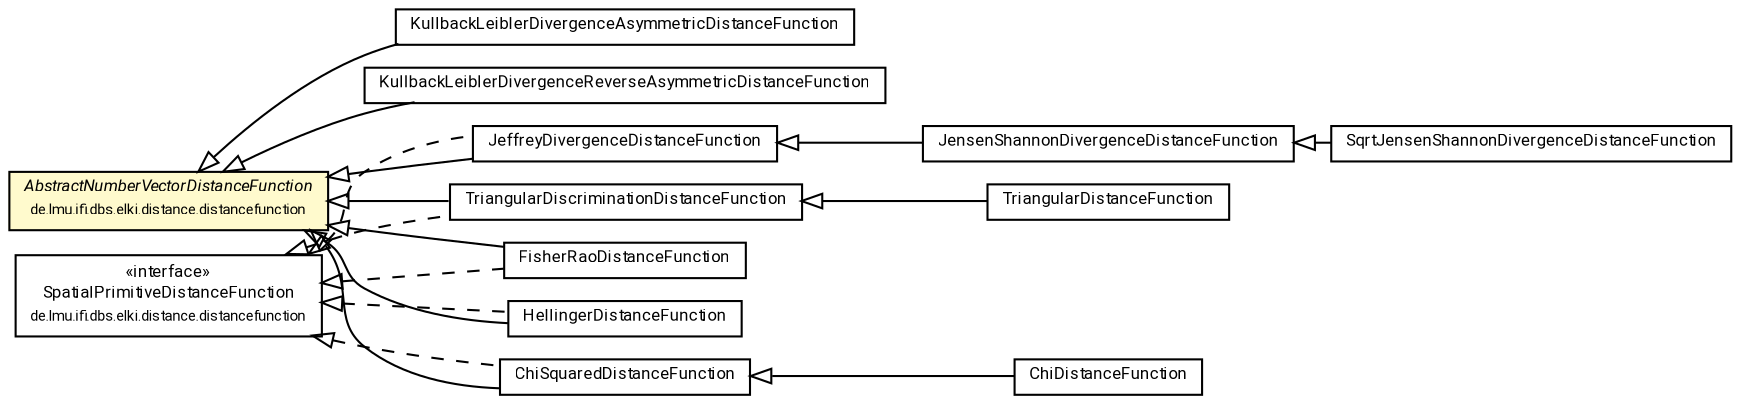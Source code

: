 #!/usr/local/bin/dot
#
# Class diagram 
# Generated by UMLGraph version R5_7_2-60-g0e99a6 (http://www.spinellis.gr/umlgraph/)
#

digraph G {
	graph [fontnames="svg"]
	edge [fontname="Roboto",fontsize=7,labelfontname="Roboto",labelfontsize=7,color="black"];
	node [fontname="Roboto",fontcolor="black",fontsize=8,shape=plaintext,margin=0,width=0,height=0];
	nodesep=0.15;
	ranksep=0.25;
	rankdir=LR;
	// de.lmu.ifi.dbs.elki.distance.distancefunction.SpatialPrimitiveDistanceFunction<V extends de.lmu.ifi.dbs.elki.data.spatial.SpatialComparable>
	c423106 [label=<<table title="de.lmu.ifi.dbs.elki.distance.distancefunction.SpatialPrimitiveDistanceFunction" border="0" cellborder="1" cellspacing="0" cellpadding="2" href="../SpatialPrimitiveDistanceFunction.html" target="_parent">
		<tr><td><table border="0" cellspacing="0" cellpadding="1">
		<tr><td align="center" balign="center"> &#171;interface&#187; </td></tr>
		<tr><td align="center" balign="center"> <font face="Roboto">SpatialPrimitiveDistanceFunction</font> </td></tr>
		<tr><td align="center" balign="center"> <font face="Roboto" point-size="7.0">de.lmu.ifi.dbs.elki.distance.distancefunction</font> </td></tr>
		</table></td></tr>
		</table>>, URL="../SpatialPrimitiveDistanceFunction.html"];
	// de.lmu.ifi.dbs.elki.distance.distancefunction.probabilistic.FisherRaoDistanceFunction
	c423433 [label=<<table title="de.lmu.ifi.dbs.elki.distance.distancefunction.probabilistic.FisherRaoDistanceFunction" border="0" cellborder="1" cellspacing="0" cellpadding="2" href="FisherRaoDistanceFunction.html" target="_parent">
		<tr><td><table border="0" cellspacing="0" cellpadding="1">
		<tr><td align="center" balign="center"> <font face="Roboto">FisherRaoDistanceFunction</font> </td></tr>
		</table></td></tr>
		</table>>, URL="FisherRaoDistanceFunction.html"];
	// de.lmu.ifi.dbs.elki.distance.distancefunction.probabilistic.KullbackLeiblerDivergenceReverseAsymmetricDistanceFunction
	c423435 [label=<<table title="de.lmu.ifi.dbs.elki.distance.distancefunction.probabilistic.KullbackLeiblerDivergenceReverseAsymmetricDistanceFunction" border="0" cellborder="1" cellspacing="0" cellpadding="2" href="KullbackLeiblerDivergenceReverseAsymmetricDistanceFunction.html" target="_parent">
		<tr><td><table border="0" cellspacing="0" cellpadding="1">
		<tr><td align="center" balign="center"> <font face="Roboto">KullbackLeiblerDivergenceReverseAsymmetricDistanceFunction</font> </td></tr>
		</table></td></tr>
		</table>>, URL="KullbackLeiblerDivergenceReverseAsymmetricDistanceFunction.html"];
	// de.lmu.ifi.dbs.elki.distance.distancefunction.probabilistic.HellingerDistanceFunction
	c423437 [label=<<table title="de.lmu.ifi.dbs.elki.distance.distancefunction.probabilistic.HellingerDistanceFunction" border="0" cellborder="1" cellspacing="0" cellpadding="2" href="HellingerDistanceFunction.html" target="_parent">
		<tr><td><table border="0" cellspacing="0" cellpadding="1">
		<tr><td align="center" balign="center"> <font face="Roboto">HellingerDistanceFunction</font> </td></tr>
		</table></td></tr>
		</table>>, URL="HellingerDistanceFunction.html"];
	// de.lmu.ifi.dbs.elki.distance.distancefunction.probabilistic.ChiDistanceFunction
	c423439 [label=<<table title="de.lmu.ifi.dbs.elki.distance.distancefunction.probabilistic.ChiDistanceFunction" border="0" cellborder="1" cellspacing="0" cellpadding="2" href="ChiDistanceFunction.html" target="_parent">
		<tr><td><table border="0" cellspacing="0" cellpadding="1">
		<tr><td align="center" balign="center"> <font face="Roboto">ChiDistanceFunction</font> </td></tr>
		</table></td></tr>
		</table>>, URL="ChiDistanceFunction.html"];
	// de.lmu.ifi.dbs.elki.distance.distancefunction.probabilistic.KullbackLeiblerDivergenceAsymmetricDistanceFunction
	c423441 [label=<<table title="de.lmu.ifi.dbs.elki.distance.distancefunction.probabilistic.KullbackLeiblerDivergenceAsymmetricDistanceFunction" border="0" cellborder="1" cellspacing="0" cellpadding="2" href="KullbackLeiblerDivergenceAsymmetricDistanceFunction.html" target="_parent">
		<tr><td><table border="0" cellspacing="0" cellpadding="1">
		<tr><td align="center" balign="center"> <font face="Roboto">KullbackLeiblerDivergenceAsymmetricDistanceFunction</font> </td></tr>
		</table></td></tr>
		</table>>, URL="KullbackLeiblerDivergenceAsymmetricDistanceFunction.html"];
	// de.lmu.ifi.dbs.elki.distance.distancefunction.probabilistic.JeffreyDivergenceDistanceFunction
	c423443 [label=<<table title="de.lmu.ifi.dbs.elki.distance.distancefunction.probabilistic.JeffreyDivergenceDistanceFunction" border="0" cellborder="1" cellspacing="0" cellpadding="2" href="JeffreyDivergenceDistanceFunction.html" target="_parent">
		<tr><td><table border="0" cellspacing="0" cellpadding="1">
		<tr><td align="center" balign="center"> <font face="Roboto">JeffreyDivergenceDistanceFunction</font> </td></tr>
		</table></td></tr>
		</table>>, URL="JeffreyDivergenceDistanceFunction.html"];
	// de.lmu.ifi.dbs.elki.distance.distancefunction.probabilistic.TriangularDiscriminationDistanceFunction
	c423445 [label=<<table title="de.lmu.ifi.dbs.elki.distance.distancefunction.probabilistic.TriangularDiscriminationDistanceFunction" border="0" cellborder="1" cellspacing="0" cellpadding="2" href="TriangularDiscriminationDistanceFunction.html" target="_parent">
		<tr><td><table border="0" cellspacing="0" cellpadding="1">
		<tr><td align="center" balign="center"> <font face="Roboto">TriangularDiscriminationDistanceFunction</font> </td></tr>
		</table></td></tr>
		</table>>, URL="TriangularDiscriminationDistanceFunction.html"];
	// de.lmu.ifi.dbs.elki.distance.distancefunction.probabilistic.ChiSquaredDistanceFunction
	c423447 [label=<<table title="de.lmu.ifi.dbs.elki.distance.distancefunction.probabilistic.ChiSquaredDistanceFunction" border="0" cellborder="1" cellspacing="0" cellpadding="2" href="ChiSquaredDistanceFunction.html" target="_parent">
		<tr><td><table border="0" cellspacing="0" cellpadding="1">
		<tr><td align="center" balign="center"> <font face="Roboto">ChiSquaredDistanceFunction</font> </td></tr>
		</table></td></tr>
		</table>>, URL="ChiSquaredDistanceFunction.html"];
	// de.lmu.ifi.dbs.elki.distance.distancefunction.probabilistic.TriangularDistanceFunction
	c423449 [label=<<table title="de.lmu.ifi.dbs.elki.distance.distancefunction.probabilistic.TriangularDistanceFunction" border="0" cellborder="1" cellspacing="0" cellpadding="2" href="TriangularDistanceFunction.html" target="_parent">
		<tr><td><table border="0" cellspacing="0" cellpadding="1">
		<tr><td align="center" balign="center"> <font face="Roboto">TriangularDistanceFunction</font> </td></tr>
		</table></td></tr>
		</table>>, URL="TriangularDistanceFunction.html"];
	// de.lmu.ifi.dbs.elki.distance.distancefunction.probabilistic.JensenShannonDivergenceDistanceFunction
	c423451 [label=<<table title="de.lmu.ifi.dbs.elki.distance.distancefunction.probabilistic.JensenShannonDivergenceDistanceFunction" border="0" cellborder="1" cellspacing="0" cellpadding="2" href="JensenShannonDivergenceDistanceFunction.html" target="_parent">
		<tr><td><table border="0" cellspacing="0" cellpadding="1">
		<tr><td align="center" balign="center"> <font face="Roboto">JensenShannonDivergenceDistanceFunction</font> </td></tr>
		</table></td></tr>
		</table>>, URL="JensenShannonDivergenceDistanceFunction.html"];
	// de.lmu.ifi.dbs.elki.distance.distancefunction.probabilistic.SqrtJensenShannonDivergenceDistanceFunction
	c423453 [label=<<table title="de.lmu.ifi.dbs.elki.distance.distancefunction.probabilistic.SqrtJensenShannonDivergenceDistanceFunction" border="0" cellborder="1" cellspacing="0" cellpadding="2" href="SqrtJensenShannonDivergenceDistanceFunction.html" target="_parent">
		<tr><td><table border="0" cellspacing="0" cellpadding="1">
		<tr><td align="center" balign="center"> <font face="Roboto">SqrtJensenShannonDivergenceDistanceFunction</font> </td></tr>
		</table></td></tr>
		</table>>, URL="SqrtJensenShannonDivergenceDistanceFunction.html"];
	// de.lmu.ifi.dbs.elki.distance.distancefunction.AbstractNumberVectorDistanceFunction
	c423506 [label=<<table title="de.lmu.ifi.dbs.elki.distance.distancefunction.AbstractNumberVectorDistanceFunction" border="0" cellborder="1" cellspacing="0" cellpadding="2" bgcolor="LemonChiffon" href="../AbstractNumberVectorDistanceFunction.html" target="_parent">
		<tr><td><table border="0" cellspacing="0" cellpadding="1">
		<tr><td align="center" balign="center"> <font face="Roboto"><i>AbstractNumberVectorDistanceFunction</i></font> </td></tr>
		<tr><td align="center" balign="center"> <font face="Roboto" point-size="7.0">de.lmu.ifi.dbs.elki.distance.distancefunction</font> </td></tr>
		</table></td></tr>
		</table>>, URL="../AbstractNumberVectorDistanceFunction.html"];
	// de.lmu.ifi.dbs.elki.distance.distancefunction.probabilistic.FisherRaoDistanceFunction extends de.lmu.ifi.dbs.elki.distance.distancefunction.AbstractNumberVectorDistanceFunction
	c423506 -> c423433 [arrowtail=empty,dir=back,weight=10];
	// de.lmu.ifi.dbs.elki.distance.distancefunction.probabilistic.FisherRaoDistanceFunction implements de.lmu.ifi.dbs.elki.distance.distancefunction.SpatialPrimitiveDistanceFunction<V extends de.lmu.ifi.dbs.elki.data.spatial.SpatialComparable>
	c423106 -> c423433 [arrowtail=empty,style=dashed,dir=back,weight=9];
	// de.lmu.ifi.dbs.elki.distance.distancefunction.probabilistic.KullbackLeiblerDivergenceReverseAsymmetricDistanceFunction extends de.lmu.ifi.dbs.elki.distance.distancefunction.AbstractNumberVectorDistanceFunction
	c423506 -> c423435 [arrowtail=empty,dir=back,weight=10];
	// de.lmu.ifi.dbs.elki.distance.distancefunction.probabilistic.HellingerDistanceFunction extends de.lmu.ifi.dbs.elki.distance.distancefunction.AbstractNumberVectorDistanceFunction
	c423506 -> c423437 [arrowtail=empty,dir=back,weight=10];
	// de.lmu.ifi.dbs.elki.distance.distancefunction.probabilistic.HellingerDistanceFunction implements de.lmu.ifi.dbs.elki.distance.distancefunction.SpatialPrimitiveDistanceFunction<V extends de.lmu.ifi.dbs.elki.data.spatial.SpatialComparable>
	c423106 -> c423437 [arrowtail=empty,style=dashed,dir=back,weight=9];
	// de.lmu.ifi.dbs.elki.distance.distancefunction.probabilistic.ChiDistanceFunction extends de.lmu.ifi.dbs.elki.distance.distancefunction.probabilistic.ChiSquaredDistanceFunction
	c423447 -> c423439 [arrowtail=empty,dir=back,weight=10];
	// de.lmu.ifi.dbs.elki.distance.distancefunction.probabilistic.KullbackLeiblerDivergenceAsymmetricDistanceFunction extends de.lmu.ifi.dbs.elki.distance.distancefunction.AbstractNumberVectorDistanceFunction
	c423506 -> c423441 [arrowtail=empty,dir=back,weight=10];
	// de.lmu.ifi.dbs.elki.distance.distancefunction.probabilistic.JeffreyDivergenceDistanceFunction extends de.lmu.ifi.dbs.elki.distance.distancefunction.AbstractNumberVectorDistanceFunction
	c423506 -> c423443 [arrowtail=empty,dir=back,weight=10];
	// de.lmu.ifi.dbs.elki.distance.distancefunction.probabilistic.JeffreyDivergenceDistanceFunction implements de.lmu.ifi.dbs.elki.distance.distancefunction.SpatialPrimitiveDistanceFunction<V extends de.lmu.ifi.dbs.elki.data.spatial.SpatialComparable>
	c423106 -> c423443 [arrowtail=empty,style=dashed,dir=back,weight=9];
	// de.lmu.ifi.dbs.elki.distance.distancefunction.probabilistic.TriangularDiscriminationDistanceFunction extends de.lmu.ifi.dbs.elki.distance.distancefunction.AbstractNumberVectorDistanceFunction
	c423506 -> c423445 [arrowtail=empty,dir=back,weight=10];
	// de.lmu.ifi.dbs.elki.distance.distancefunction.probabilistic.TriangularDiscriminationDistanceFunction implements de.lmu.ifi.dbs.elki.distance.distancefunction.SpatialPrimitiveDistanceFunction<V extends de.lmu.ifi.dbs.elki.data.spatial.SpatialComparable>
	c423106 -> c423445 [arrowtail=empty,style=dashed,dir=back,weight=9];
	// de.lmu.ifi.dbs.elki.distance.distancefunction.probabilistic.ChiSquaredDistanceFunction extends de.lmu.ifi.dbs.elki.distance.distancefunction.AbstractNumberVectorDistanceFunction
	c423506 -> c423447 [arrowtail=empty,dir=back,weight=10];
	// de.lmu.ifi.dbs.elki.distance.distancefunction.probabilistic.ChiSquaredDistanceFunction implements de.lmu.ifi.dbs.elki.distance.distancefunction.SpatialPrimitiveDistanceFunction<V extends de.lmu.ifi.dbs.elki.data.spatial.SpatialComparable>
	c423106 -> c423447 [arrowtail=empty,style=dashed,dir=back,weight=9];
	// de.lmu.ifi.dbs.elki.distance.distancefunction.probabilistic.TriangularDistanceFunction extends de.lmu.ifi.dbs.elki.distance.distancefunction.probabilistic.TriangularDiscriminationDistanceFunction
	c423445 -> c423449 [arrowtail=empty,dir=back,weight=10];
	// de.lmu.ifi.dbs.elki.distance.distancefunction.probabilistic.JensenShannonDivergenceDistanceFunction extends de.lmu.ifi.dbs.elki.distance.distancefunction.probabilistic.JeffreyDivergenceDistanceFunction
	c423443 -> c423451 [arrowtail=empty,dir=back,weight=10];
	// de.lmu.ifi.dbs.elki.distance.distancefunction.probabilistic.SqrtJensenShannonDivergenceDistanceFunction extends de.lmu.ifi.dbs.elki.distance.distancefunction.probabilistic.JensenShannonDivergenceDistanceFunction
	c423451 -> c423453 [arrowtail=empty,dir=back,weight=10];
}

